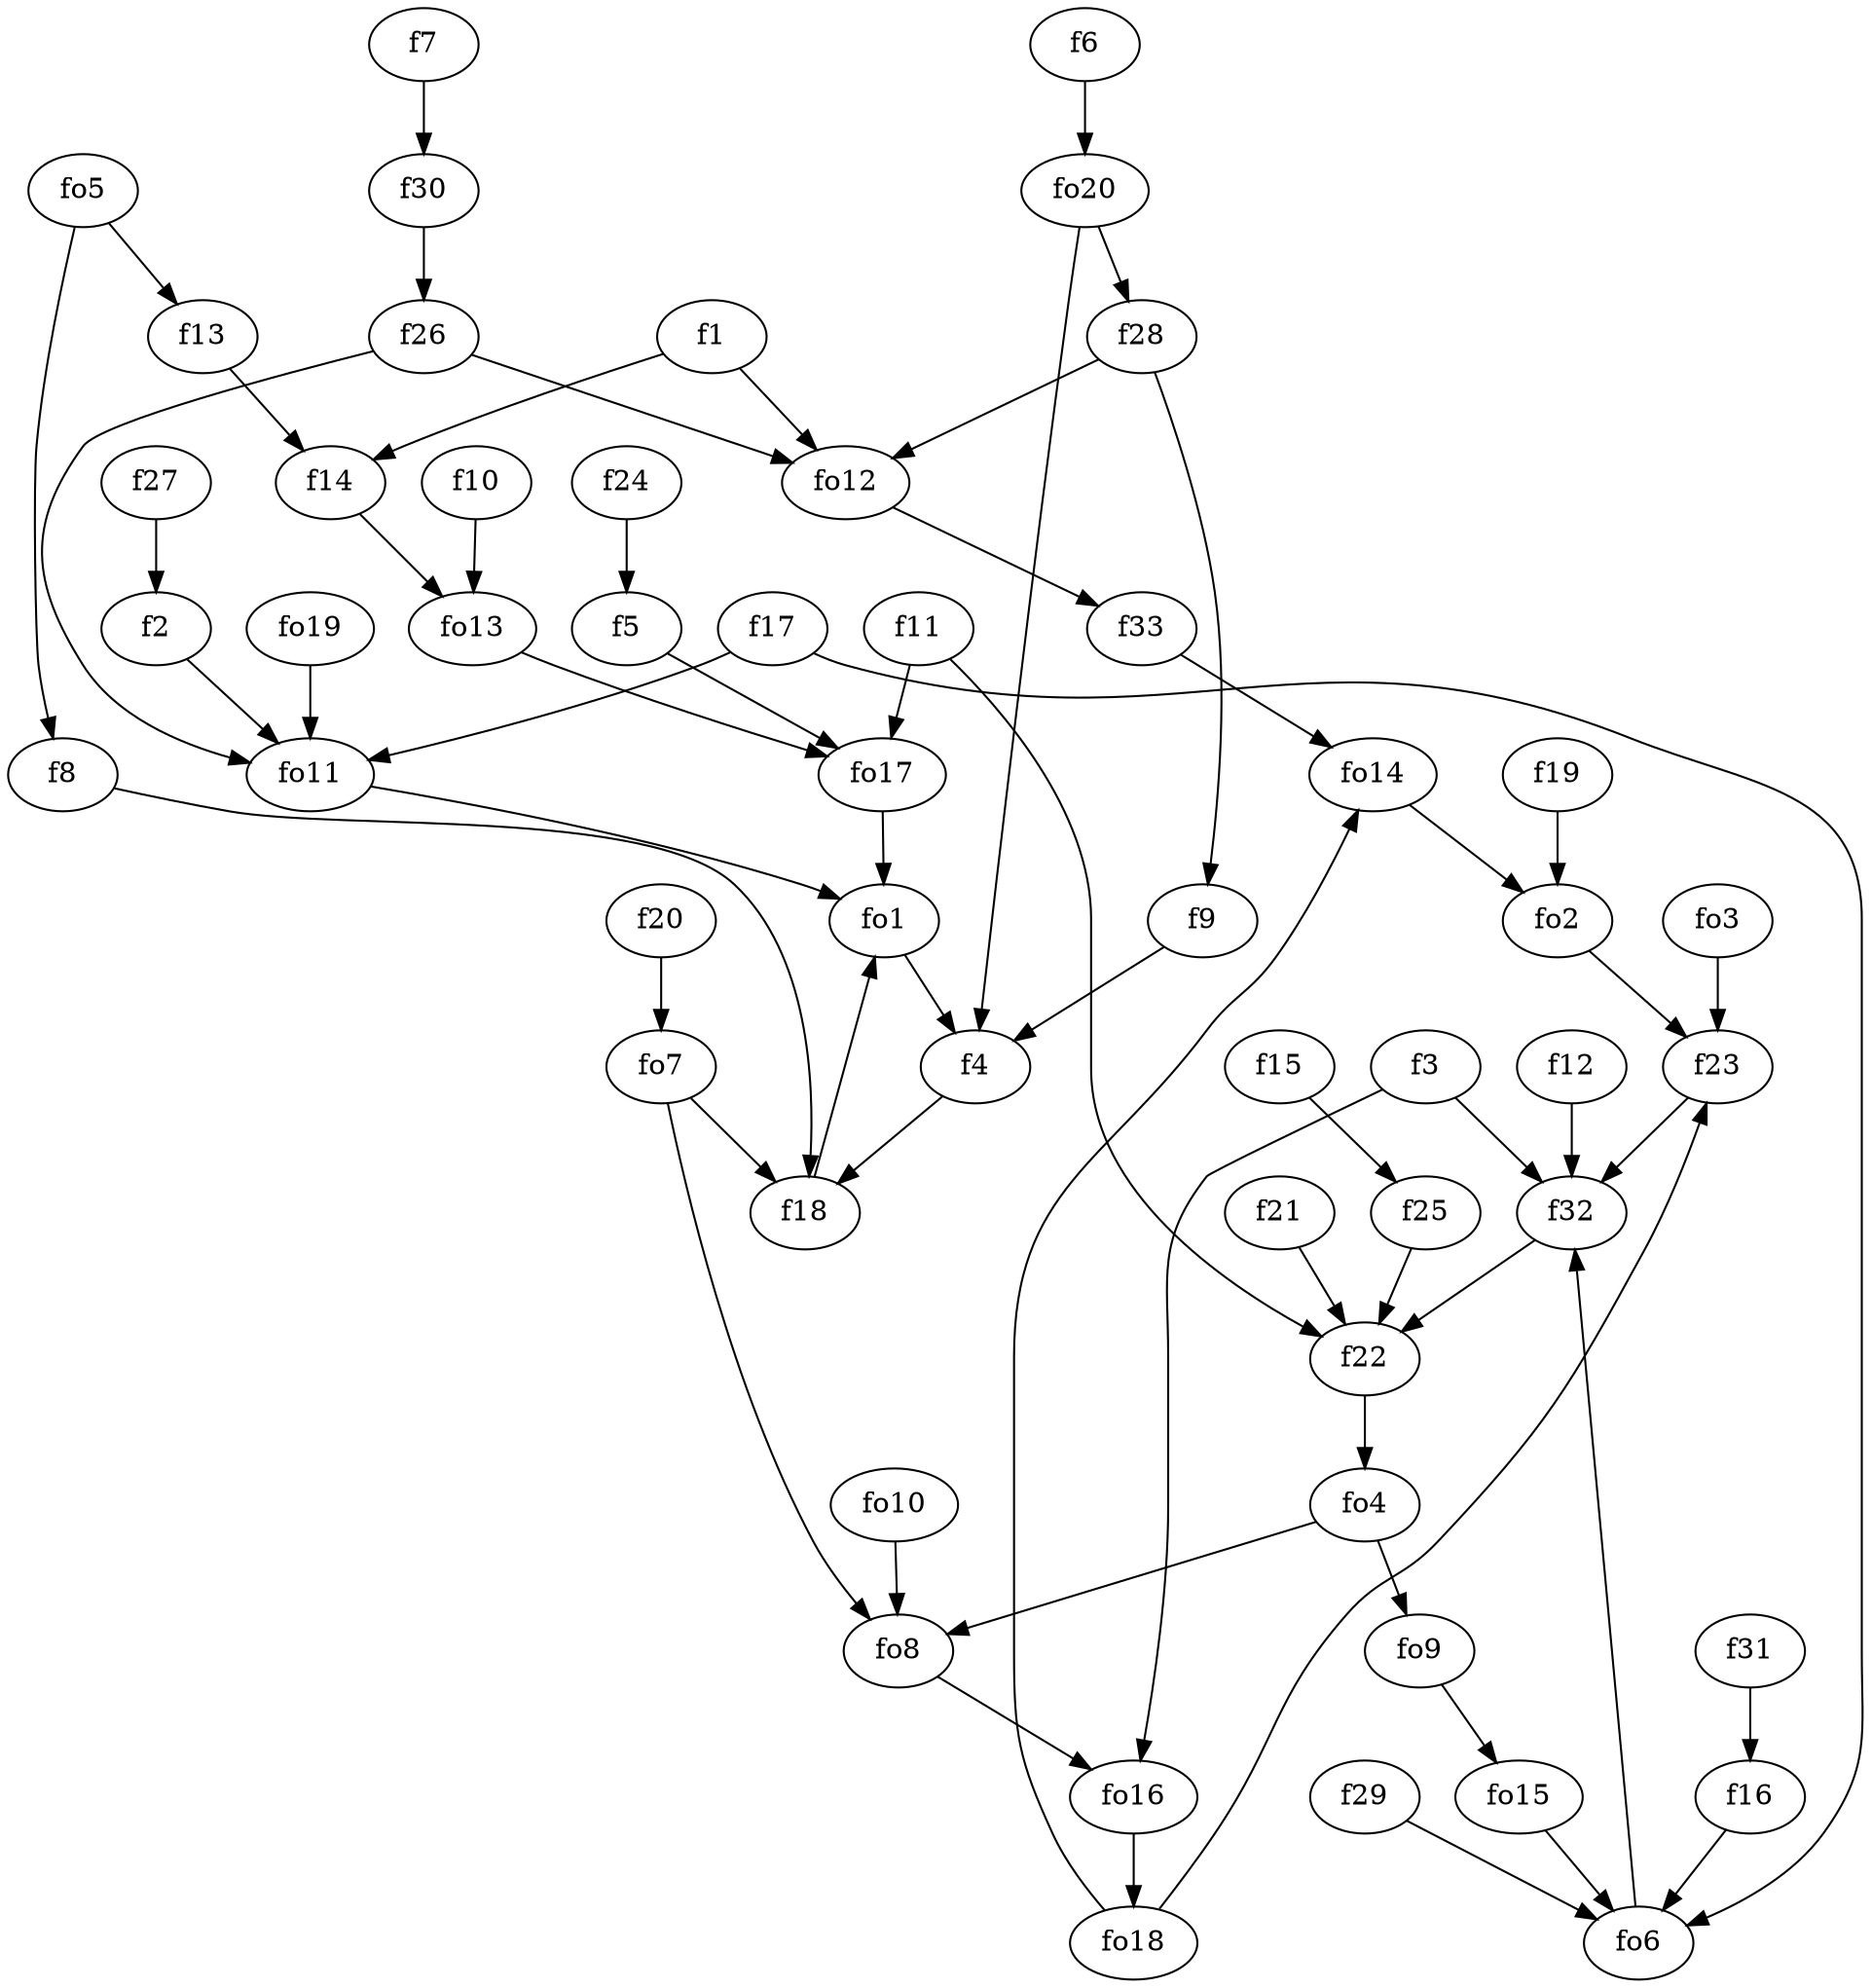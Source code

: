 strict digraph  {
f1;
f2;
f3;
f4;
f5;
f6;
f7;
f8;
f9;
f10;
f11;
f12;
f13;
f14;
f15;
f16;
f17;
f18;
f19;
f20;
f21;
f22;
f23;
f24;
f25;
f26;
f27;
f28;
f29;
f30;
f31;
f32;
f33;
fo1;
fo2;
fo3;
fo4;
fo5;
fo6;
fo7;
fo8;
fo9;
fo10;
fo11;
fo12;
fo13;
fo14;
fo15;
fo16;
fo17;
fo18;
fo19;
fo20;
f1 -> fo12  [weight=2];
f1 -> f14  [weight=2];
f2 -> fo11  [weight=2];
f3 -> f32  [weight=2];
f3 -> fo16  [weight=2];
f4 -> f18  [weight=2];
f5 -> fo17  [weight=2];
f6 -> fo20  [weight=2];
f7 -> f30  [weight=2];
f8 -> f18  [weight=2];
f9 -> f4  [weight=2];
f10 -> fo13  [weight=2];
f11 -> fo17  [weight=2];
f11 -> f22  [weight=2];
f12 -> f32  [weight=2];
f13 -> f14  [weight=2];
f14 -> fo13  [weight=2];
f15 -> f25  [weight=2];
f16 -> fo6  [weight=2];
f17 -> fo6  [weight=2];
f17 -> fo11  [weight=2];
f18 -> fo1  [weight=2];
f19 -> fo2  [weight=2];
f20 -> fo7  [weight=2];
f21 -> f22  [weight=2];
f22 -> fo4  [weight=2];
f23 -> f32  [weight=2];
f24 -> f5  [weight=2];
f25 -> f22  [weight=2];
f26 -> fo11  [weight=2];
f26 -> fo12  [weight=2];
f27 -> f2  [weight=2];
f28 -> f9  [weight=2];
f28 -> fo12  [weight=2];
f29 -> fo6  [weight=2];
f30 -> f26  [weight=2];
f31 -> f16  [weight=2];
f32 -> f22  [weight=2];
f33 -> fo14  [weight=2];
fo1 -> f4  [weight=2];
fo2 -> f23  [weight=2];
fo3 -> f23  [weight=2];
fo4 -> fo8  [weight=2];
fo4 -> fo9  [weight=2];
fo5 -> f13  [weight=2];
fo5 -> f8  [weight=2];
fo6 -> f32  [weight=2];
fo7 -> f18  [weight=2];
fo7 -> fo8  [weight=2];
fo8 -> fo16  [weight=2];
fo9 -> fo15  [weight=2];
fo10 -> fo8  [weight=2];
fo11 -> fo1  [weight=2];
fo12 -> f33  [weight=2];
fo13 -> fo17  [weight=2];
fo14 -> fo2  [weight=2];
fo15 -> fo6  [weight=2];
fo16 -> fo18  [weight=2];
fo17 -> fo1  [weight=2];
fo18 -> fo14  [weight=2];
fo18 -> f23  [weight=2];
fo19 -> fo11  [weight=2];
fo20 -> f4  [weight=2];
fo20 -> f28  [weight=2];
}
